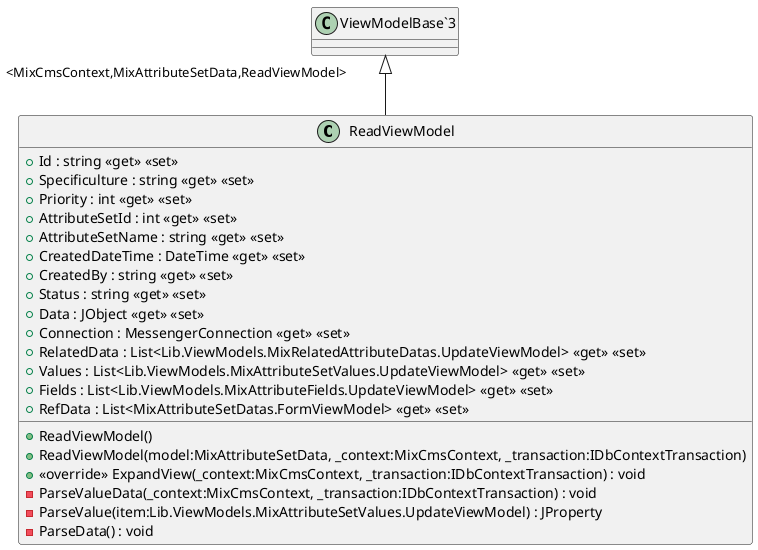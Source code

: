@startuml
class ReadViewModel {
    + Id : string <<get>> <<set>>
    + Specificulture : string <<get>> <<set>>
    + Priority : int <<get>> <<set>>
    + AttributeSetId : int <<get>> <<set>>
    + AttributeSetName : string <<get>> <<set>>
    + CreatedDateTime : DateTime <<get>> <<set>>
    + CreatedBy : string <<get>> <<set>>
    + Status : string <<get>> <<set>>
    + Data : JObject <<get>> <<set>>
    + Connection : MessengerConnection <<get>> <<set>>
    + RelatedData : List<Lib.ViewModels.MixRelatedAttributeDatas.UpdateViewModel> <<get>> <<set>>
    + Values : List<Lib.ViewModels.MixAttributeSetValues.UpdateViewModel> <<get>> <<set>>
    + Fields : List<Lib.ViewModels.MixAttributeFields.UpdateViewModel> <<get>> <<set>>
    + RefData : List<MixAttributeSetDatas.FormViewModel> <<get>> <<set>>
    + ReadViewModel()
    + ReadViewModel(model:MixAttributeSetData, _context:MixCmsContext, _transaction:IDbContextTransaction)
    + <<override>> ExpandView(_context:MixCmsContext, _transaction:IDbContextTransaction) : void
    - ParseValueData(_context:MixCmsContext, _transaction:IDbContextTransaction) : void
    - ParseValue(item:Lib.ViewModels.MixAttributeSetValues.UpdateViewModel) : JProperty
    - ParseData() : void
}
"ViewModelBase`3" "<MixCmsContext,MixAttributeSetData,ReadViewModel>" <|-- ReadViewModel
@enduml

